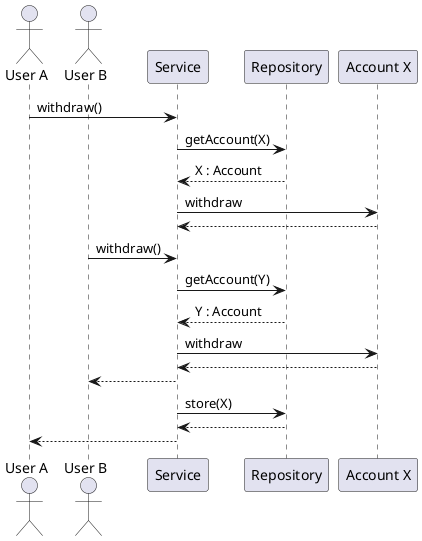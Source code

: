 @startuml

actor "User A" as U1
actor "User B" as U2
participant "Service" as S
participant "Repository" as R
participant "Account X" as A

U1 -> S: withdraw()
S -> R: getAccount(X)
S <-- R: X : Account
S -> A: withdraw
S <-- A:

U2 -> S: withdraw()
S -> R: getAccount(Y)
S <-- R: Y : Account
S -> A: withdraw
S <-- A:
U2 <-- S:

S -> R: store(X)
S <-- R:
U1 <-- S:

@enduml